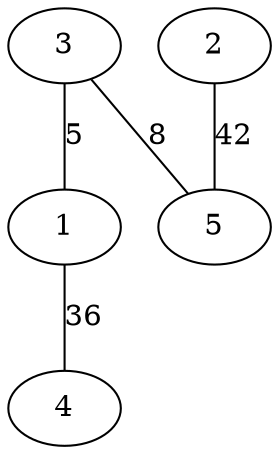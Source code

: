 graph G_1_MST {
    3;
    1;
    4;
    2;
    5;
    3 -- 1 [label="5"];
    1 -- 4 [label="36"];
    2 -- 5 [label="42"];
    3 -- 5 [label="8"];
}